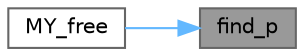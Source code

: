 digraph "find_p"
{
 // LATEX_PDF_SIZE
  bgcolor="transparent";
  edge [fontname=Helvetica,fontsize=10,labelfontname=Helvetica,labelfontsize=10];
  node [fontname=Helvetica,fontsize=10,shape=box,height=0.2,width=0.4];
  rankdir="RL";
  Node1 [label="find_p",height=0.2,width=0.4,color="gray40", fillcolor="grey60", style="filled", fontcolor="black",tooltip="查找结点"];
  Node1 -> Node2 [dir="back",color="steelblue1",style="solid"];
  Node2 [label="MY_free",height=0.2,width=0.4,color="grey40", fillcolor="white", style="filled",URL="$mymalloc_8c.html#ae292d6f04efc0cec3283a311c3a7d7ad",tooltip="Construct a new my free object"];
}
